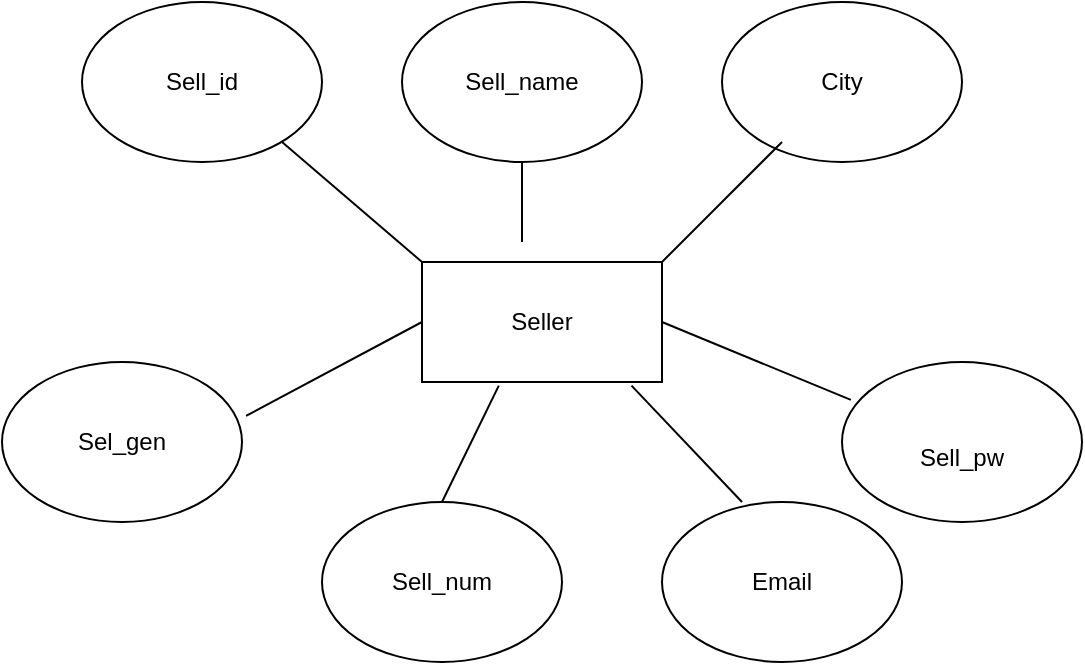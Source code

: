 <mxfile version="20.6.0" type="device"><diagram id="KKg9PMSbkesFoT-uP9Jh" name="Page-1"><mxGraphModel dx="1278" dy="539" grid="1" gridSize="10" guides="1" tooltips="1" connect="1" arrows="1" fold="1" page="1" pageScale="1" pageWidth="850" pageHeight="1100" math="0" shadow="0"><root><mxCell id="0"/><mxCell id="1" parent="0"/><mxCell id="iSMhVV2FKcMft-NdzIxl-1" value="Seller" style="rounded=0;whiteSpace=wrap;html=1;" parent="1" vertex="1"><mxGeometry x="330" y="250" width="120" height="60" as="geometry"/></mxCell><mxCell id="iSMhVV2FKcMft-NdzIxl-2" value="Sell_id" style="ellipse;whiteSpace=wrap;html=1;" parent="1" vertex="1"><mxGeometry x="160" y="120" width="120" height="80" as="geometry"/></mxCell><mxCell id="iSMhVV2FKcMft-NdzIxl-3" value="Sell_name" style="ellipse;whiteSpace=wrap;html=1;" parent="1" vertex="1"><mxGeometry x="320" y="120" width="120" height="80" as="geometry"/></mxCell><mxCell id="iSMhVV2FKcMft-NdzIxl-4" value="City" style="ellipse;whiteSpace=wrap;html=1;" parent="1" vertex="1"><mxGeometry x="480" y="120" width="120" height="80" as="geometry"/></mxCell><mxCell id="iSMhVV2FKcMft-NdzIxl-5" value="&lt;br&gt;Sell_pw" style="ellipse;whiteSpace=wrap;html=1;" parent="1" vertex="1"><mxGeometry x="540" y="300" width="120" height="80" as="geometry"/></mxCell><mxCell id="iSMhVV2FKcMft-NdzIxl-6" value="Sell_num" style="ellipse;whiteSpace=wrap;html=1;" parent="1" vertex="1"><mxGeometry x="280" y="370" width="120" height="80" as="geometry"/></mxCell><mxCell id="iSMhVV2FKcMft-NdzIxl-7" value="Sel_gen" style="ellipse;whiteSpace=wrap;html=1;" parent="1" vertex="1"><mxGeometry x="120" y="300" width="120" height="80" as="geometry"/></mxCell><mxCell id="iSMhVV2FKcMft-NdzIxl-8" value="" style="endArrow=none;html=1;rounded=0;entryX=0;entryY=0.5;entryDx=0;entryDy=0;exitX=1.017;exitY=0.337;exitDx=0;exitDy=0;exitPerimeter=0;" parent="1" target="iSMhVV2FKcMft-NdzIxl-1" edge="1" source="iSMhVV2FKcMft-NdzIxl-7"><mxGeometry width="50" height="50" relative="1" as="geometry"><mxPoint x="260" y="360" as="sourcePoint"/><mxPoint x="310" y="310" as="targetPoint"/></mxGeometry></mxCell><mxCell id="iSMhVV2FKcMft-NdzIxl-9" value="" style="endArrow=none;html=1;rounded=0;exitX=0;exitY=0;exitDx=0;exitDy=0;" parent="1" source="iSMhVV2FKcMft-NdzIxl-1" edge="1"><mxGeometry width="50" height="50" relative="1" as="geometry"><mxPoint x="210" y="240" as="sourcePoint"/><mxPoint x="260" y="190" as="targetPoint"/></mxGeometry></mxCell><mxCell id="iSMhVV2FKcMft-NdzIxl-10" value="" style="endArrow=none;html=1;rounded=0;exitX=1;exitY=0.5;exitDx=0;exitDy=0;entryX=0.037;entryY=0.237;entryDx=0;entryDy=0;entryPerimeter=0;" parent="1" source="iSMhVV2FKcMft-NdzIxl-1" edge="1" target="iSMhVV2FKcMft-NdzIxl-5"><mxGeometry width="50" height="50" relative="1" as="geometry"><mxPoint x="460" y="420" as="sourcePoint"/><mxPoint x="510" y="370" as="targetPoint"/></mxGeometry></mxCell><mxCell id="iSMhVV2FKcMft-NdzIxl-11" value="" style="endArrow=none;html=1;rounded=0;" parent="1" edge="1"><mxGeometry width="50" height="50" relative="1" as="geometry"><mxPoint x="380" y="240" as="sourcePoint"/><mxPoint x="380" y="200" as="targetPoint"/></mxGeometry></mxCell><mxCell id="iSMhVV2FKcMft-NdzIxl-12" value="" style="endArrow=none;html=1;rounded=0;exitX=1;exitY=0;exitDx=0;exitDy=0;entryX=0.25;entryY=0.875;entryDx=0;entryDy=0;entryPerimeter=0;" parent="1" source="iSMhVV2FKcMft-NdzIxl-1" target="iSMhVV2FKcMft-NdzIxl-4" edge="1"><mxGeometry width="50" height="50" relative="1" as="geometry"><mxPoint x="470" y="230" as="sourcePoint"/><mxPoint x="520" y="180" as="targetPoint"/></mxGeometry></mxCell><mxCell id="iSMhVV2FKcMft-NdzIxl-13" value="" style="endArrow=none;html=1;rounded=0;exitX=0.5;exitY=0;exitDx=0;exitDy=0;entryX=0.32;entryY=1.03;entryDx=0;entryDy=0;entryPerimeter=0;" parent="1" source="iSMhVV2FKcMft-NdzIxl-6" edge="1" target="iSMhVV2FKcMft-NdzIxl-1"><mxGeometry width="50" height="50" relative="1" as="geometry"><mxPoint x="400" y="310" as="sourcePoint"/><mxPoint x="380" y="310" as="targetPoint"/></mxGeometry></mxCell><mxCell id="0hJXMkigcAP_gfrR1fTB-2" value="Email" style="ellipse;whiteSpace=wrap;html=1;" vertex="1" parent="1"><mxGeometry x="450" y="370" width="120" height="80" as="geometry"/></mxCell><mxCell id="0hJXMkigcAP_gfrR1fTB-6" value="" style="endArrow=none;html=1;rounded=0;exitX=0.873;exitY=1.03;exitDx=0;exitDy=0;exitPerimeter=0;" edge="1" parent="1" source="iSMhVV2FKcMft-NdzIxl-1"><mxGeometry width="50" height="50" relative="1" as="geometry"><mxPoint x="400" y="310" as="sourcePoint"/><mxPoint x="490" y="370" as="targetPoint"/></mxGeometry></mxCell></root></mxGraphModel></diagram></mxfile>